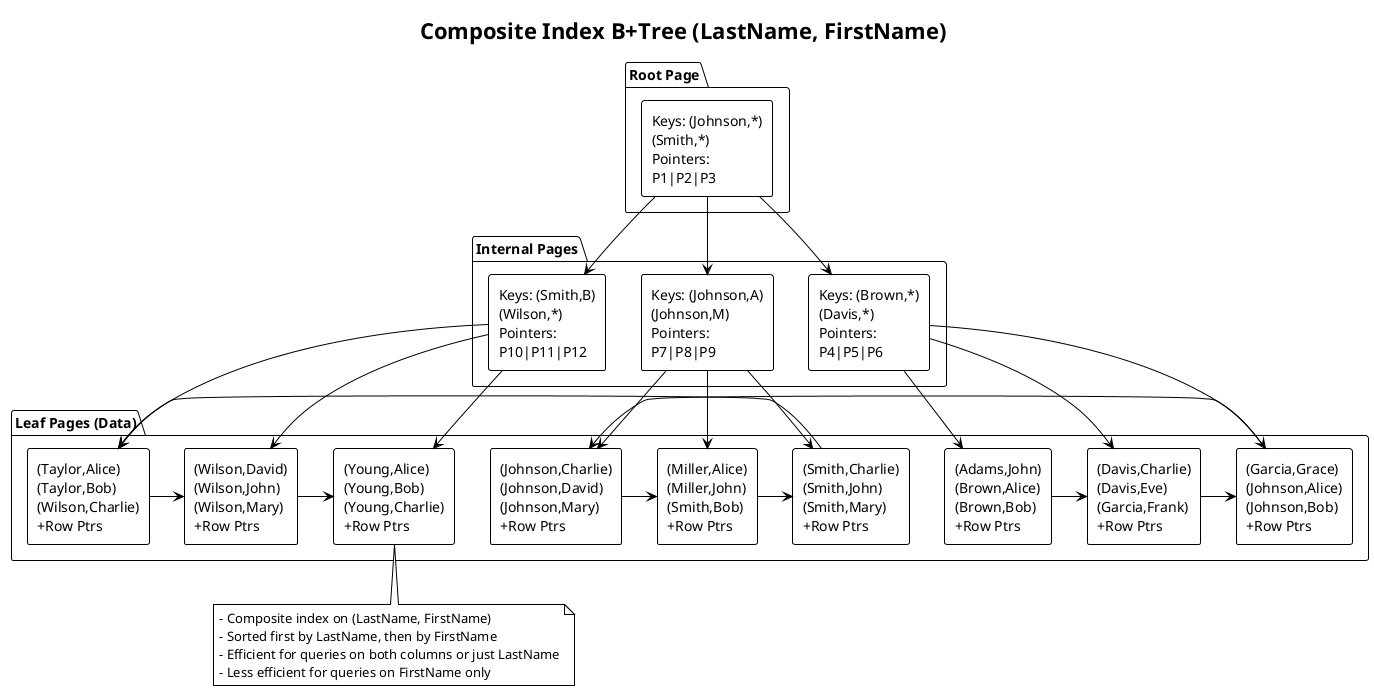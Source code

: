 @startuml Composite Index B+Tree
!theme plain

title Composite Index B+Tree (LastName, FirstName)

package "Root Page" {
  rectangle "Keys: (Johnson,*)\n(Smith,*)\nPointers:\nP1|P2|P3" as root
}

package "Internal Pages" {
  rectangle "Keys: (Brown,*)\n(Davis,*)\nPointers:\nP4|P5|P6" as internal1
  rectangle "Keys: (Johnson,A)\n(Johnson,M)\nPointers:\nP7|P8|P9" as internal2
  rectangle "Keys: (Smith,B)\n(Wilson,*)\nPointers:\nP10|P11|P12" as internal3
}

package "Leaf Pages (Data)" {
  rectangle "(Adams,John)\n(Brown,Alice)\n(Brown,Bob)\n+Row Ptrs" as leaf1
  rectangle "(Davis,Charlie)\n(Davis,Eve)\n(Garcia,Frank)\n+Row Ptrs" as leaf2
  rectangle "(Garcia,Grace)\n(Johnson,Alice)\n(Johnson,Bob)\n+Row Ptrs" as leaf3
  rectangle "(Johnson,Charlie)\n(Johnson,David)\n(Johnson,Mary)\n+Row Ptrs" as leaf4
  rectangle "(Miller,Alice)\n(Miller,John)\n(Smith,Bob)\n+Row Ptrs" as leaf5
  rectangle "(Smith,Charlie)\n(Smith,John)\n(Smith,Mary)\n+Row Ptrs" as leaf6
  rectangle "(Taylor,Alice)\n(Taylor,Bob)\n(Wilson,Charlie)\n+Row Ptrs" as leaf7
  rectangle "(Wilson,David)\n(Wilson,John)\n(Wilson,Mary)\n+Row Ptrs" as leaf8
  rectangle "(Young,Alice)\n(Young,Bob)\n(Young,Charlie)\n+Row Ptrs" as leaf9
}

' Tree structure
root -down-> internal1
root -down-> internal2
root -down-> internal3

internal1 -down-> leaf1
internal1 -down-> leaf2
internal1 -down-> leaf3

internal2 -down-> leaf4
internal2 -down-> leaf5
internal2 -down-> leaf6

internal3 -down-> leaf7
internal3 -down-> leaf8
internal3 -down-> leaf9

' Leaf linked list
leaf1 -right-> leaf2
leaf2 -right-> leaf3
leaf3 -right-> leaf4
leaf4 -right-> leaf5
leaf5 -right-> leaf6
leaf6 -right-> leaf7
leaf7 -right-> leaf8
leaf8 -right-> leaf9

note bottom
  - Composite index on (LastName, FirstName)
  - Sorted first by LastName, then by FirstName
  - Efficient for queries on both columns or just LastName
  - Less efficient for queries on FirstName only
end note

@enduml